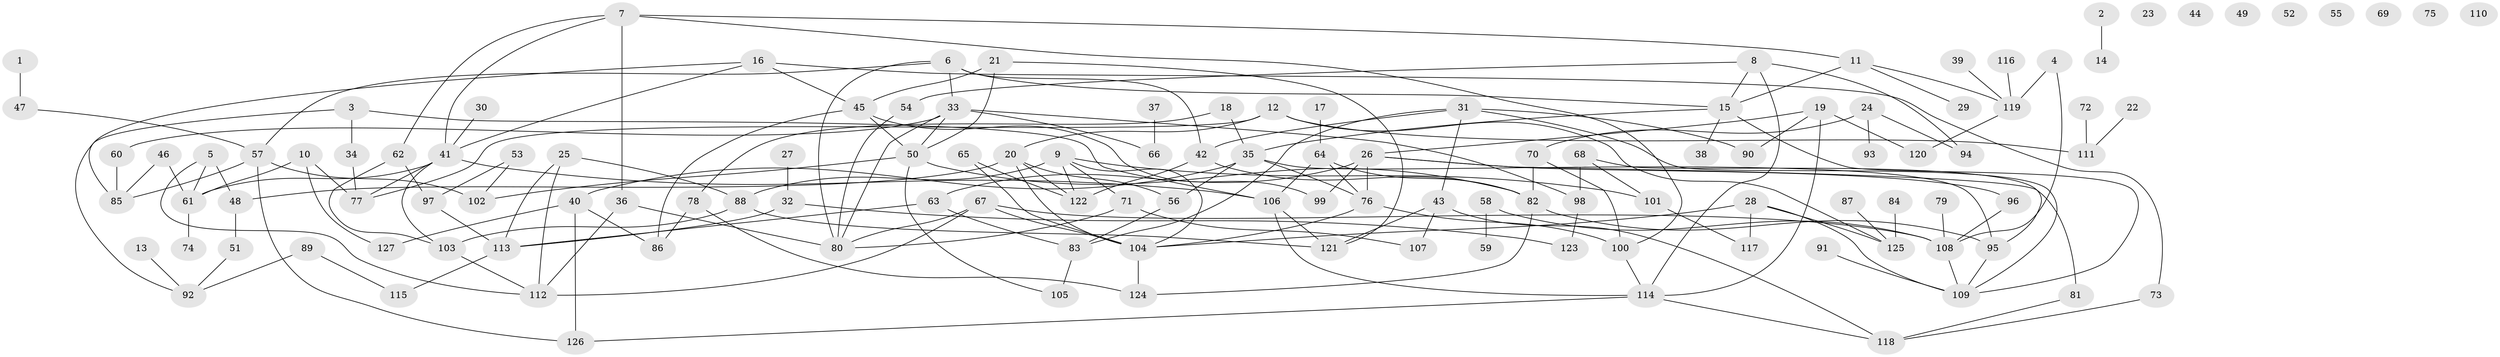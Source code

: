 // Generated by graph-tools (version 1.1) at 2025/13/03/09/25 04:13:07]
// undirected, 127 vertices, 188 edges
graph export_dot {
graph [start="1"]
  node [color=gray90,style=filled];
  1;
  2;
  3;
  4;
  5;
  6;
  7;
  8;
  9;
  10;
  11;
  12;
  13;
  14;
  15;
  16;
  17;
  18;
  19;
  20;
  21;
  22;
  23;
  24;
  25;
  26;
  27;
  28;
  29;
  30;
  31;
  32;
  33;
  34;
  35;
  36;
  37;
  38;
  39;
  40;
  41;
  42;
  43;
  44;
  45;
  46;
  47;
  48;
  49;
  50;
  51;
  52;
  53;
  54;
  55;
  56;
  57;
  58;
  59;
  60;
  61;
  62;
  63;
  64;
  65;
  66;
  67;
  68;
  69;
  70;
  71;
  72;
  73;
  74;
  75;
  76;
  77;
  78;
  79;
  80;
  81;
  82;
  83;
  84;
  85;
  86;
  87;
  88;
  89;
  90;
  91;
  92;
  93;
  94;
  95;
  96;
  97;
  98;
  99;
  100;
  101;
  102;
  103;
  104;
  105;
  106;
  107;
  108;
  109;
  110;
  111;
  112;
  113;
  114;
  115;
  116;
  117;
  118;
  119;
  120;
  121;
  122;
  123;
  124;
  125;
  126;
  127;
  1 -- 47;
  2 -- 14;
  3 -- 34;
  3 -- 92;
  3 -- 106;
  4 -- 108;
  4 -- 119;
  5 -- 48;
  5 -- 61;
  5 -- 112;
  6 -- 15;
  6 -- 33;
  6 -- 42;
  6 -- 57;
  6 -- 80;
  7 -- 11;
  7 -- 36;
  7 -- 41;
  7 -- 62;
  7 -- 100;
  8 -- 15;
  8 -- 54;
  8 -- 94;
  8 -- 114;
  9 -- 71;
  9 -- 88;
  9 -- 101;
  9 -- 104;
  9 -- 122;
  10 -- 61;
  10 -- 77;
  10 -- 127;
  11 -- 15;
  11 -- 29;
  11 -- 119;
  12 -- 20;
  12 -- 77;
  12 -- 111;
  12 -- 125;
  13 -- 92;
  15 -- 35;
  15 -- 38;
  15 -- 109;
  16 -- 41;
  16 -- 45;
  16 -- 73;
  16 -- 85;
  17 -- 64;
  18 -- 35;
  18 -- 78;
  19 -- 26;
  19 -- 90;
  19 -- 114;
  19 -- 120;
  20 -- 48;
  20 -- 56;
  20 -- 104;
  20 -- 122;
  21 -- 45;
  21 -- 50;
  21 -- 121;
  22 -- 111;
  24 -- 70;
  24 -- 93;
  24 -- 94;
  25 -- 88;
  25 -- 112;
  25 -- 113;
  26 -- 63;
  26 -- 76;
  26 -- 81;
  26 -- 96;
  26 -- 99;
  27 -- 32;
  28 -- 104;
  28 -- 109;
  28 -- 117;
  28 -- 125;
  30 -- 41;
  31 -- 42;
  31 -- 43;
  31 -- 83;
  31 -- 90;
  31 -- 109;
  32 -- 113;
  32 -- 123;
  33 -- 50;
  33 -- 60;
  33 -- 66;
  33 -- 80;
  33 -- 98;
  34 -- 77;
  35 -- 40;
  35 -- 56;
  35 -- 76;
  35 -- 95;
  36 -- 80;
  36 -- 112;
  37 -- 66;
  39 -- 119;
  40 -- 86;
  40 -- 126;
  40 -- 127;
  41 -- 61;
  41 -- 77;
  41 -- 103;
  41 -- 106;
  42 -- 82;
  42 -- 122;
  43 -- 107;
  43 -- 118;
  43 -- 121;
  45 -- 50;
  45 -- 86;
  45 -- 99;
  46 -- 61;
  46 -- 85;
  47 -- 57;
  48 -- 51;
  50 -- 82;
  50 -- 102;
  50 -- 105;
  51 -- 92;
  53 -- 97;
  53 -- 102;
  54 -- 80;
  56 -- 83;
  57 -- 85;
  57 -- 102;
  57 -- 126;
  58 -- 59;
  58 -- 108;
  60 -- 85;
  61 -- 74;
  62 -- 97;
  62 -- 103;
  63 -- 83;
  63 -- 113;
  64 -- 76;
  64 -- 82;
  64 -- 106;
  65 -- 104;
  65 -- 122;
  67 -- 80;
  67 -- 104;
  67 -- 108;
  67 -- 112;
  68 -- 95;
  68 -- 98;
  68 -- 101;
  70 -- 82;
  70 -- 100;
  71 -- 80;
  71 -- 107;
  72 -- 111;
  73 -- 118;
  76 -- 100;
  76 -- 104;
  78 -- 86;
  78 -- 124;
  79 -- 108;
  81 -- 118;
  82 -- 95;
  82 -- 124;
  83 -- 105;
  84 -- 125;
  87 -- 125;
  88 -- 103;
  88 -- 121;
  89 -- 92;
  89 -- 115;
  91 -- 109;
  95 -- 109;
  96 -- 108;
  97 -- 113;
  98 -- 123;
  100 -- 114;
  101 -- 117;
  103 -- 112;
  104 -- 124;
  106 -- 114;
  106 -- 121;
  108 -- 109;
  113 -- 115;
  114 -- 118;
  114 -- 126;
  116 -- 119;
  119 -- 120;
}
